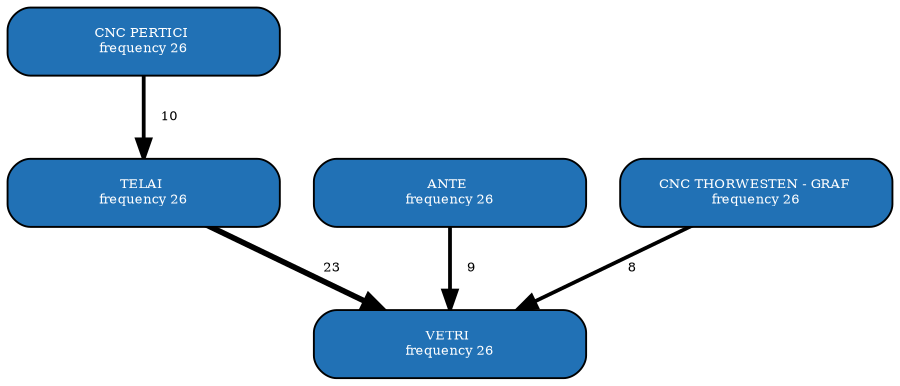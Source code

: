digraph G {
  size="6"; 
  outputorder=edgesfirst; 
  edge[headclip=true, tailclip=false]; 
E3 [shape=box, style="filled, rounded", width=2, fontsize=7, fillcolor="/blues4/4" fontcolor=white, label="CNC PERTICI \nfrequency 26"];
E1 [shape=box, style="filled, rounded", width=2, fontsize=7, fillcolor="/blues4/4" fontcolor=white, label="ANTE \nfrequency 26"];
E5 [shape=box, style="filled, rounded", width=2, fontsize=7, fillcolor="/blues4/4" fontcolor=white, label="CNC THORWESTEN - GRAF \nfrequency 26"];
E9 [shape=box, style="filled, rounded", width=2, fontsize=7, fillcolor="/blues4/4" fontcolor=white, label="TELAI \nfrequency 26"];
E2 [shape=box, style="filled, rounded", width=2, fontsize=7, fillcolor="/blues4/4" fontcolor=white, label="VETRI \nfrequency 26"];
E5 -> E2 [fontsize=7, penwidth= 2  , label="    8"];
E1 -> E2 [fontsize=7, penwidth= 2  , label="    9"];
E9 -> E2 [fontsize=7, penwidth= 3  , label="    23"];
E3 -> E9 [fontsize=7, penwidth= 2  , label="    10"];
}
